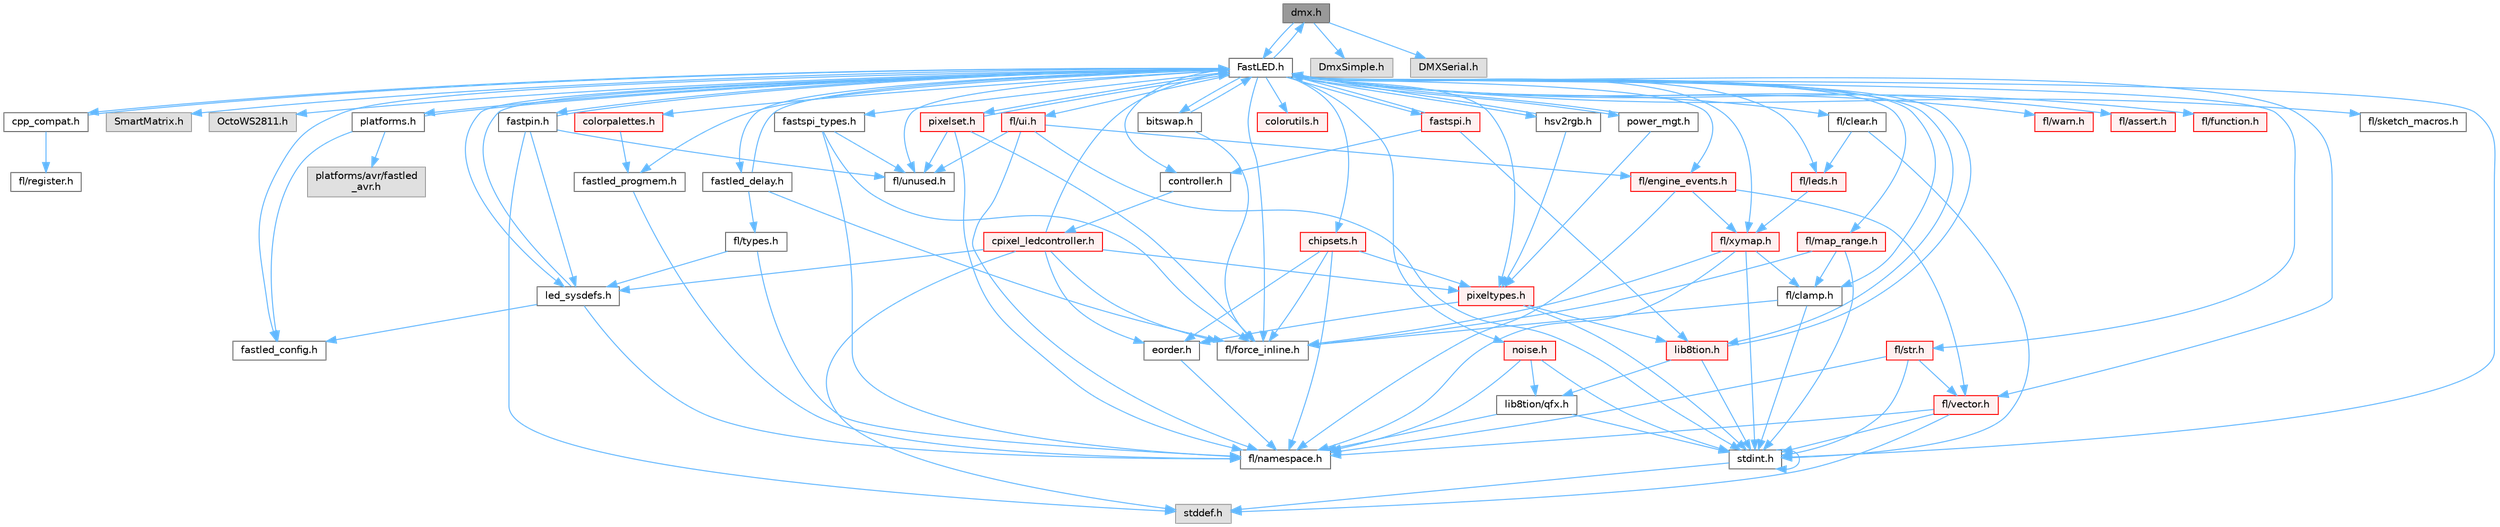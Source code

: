 digraph "dmx.h"
{
 // INTERACTIVE_SVG=YES
 // LATEX_PDF_SIZE
  bgcolor="transparent";
  edge [fontname=Helvetica,fontsize=10,labelfontname=Helvetica,labelfontsize=10];
  node [fontname=Helvetica,fontsize=10,shape=box,height=0.2,width=0.4];
  Node1 [id="Node000001",label="dmx.h",height=0.2,width=0.4,color="gray40", fillcolor="grey60", style="filled", fontcolor="black",tooltip="Defines the DMX512-based LED controllers."];
  Node1 -> Node2 [id="edge1_Node000001_Node000002",color="steelblue1",style="solid",tooltip=" "];
  Node2 [id="Node000002",label="FastLED.h",height=0.2,width=0.4,color="grey40", fillcolor="white", style="filled",URL="$db/d97/_fast_l_e_d_8h.html",tooltip="central include file for FastLED, defines the CFastLED class/object"];
  Node2 -> Node3 [id="edge2_Node000002_Node000003",color="steelblue1",style="solid",tooltip=" "];
  Node3 [id="Node000003",label="stdint.h",height=0.2,width=0.4,color="grey40", fillcolor="white", style="filled",URL="$df/dd8/stdint_8h.html",tooltip=" "];
  Node3 -> Node4 [id="edge3_Node000003_Node000004",color="steelblue1",style="solid",tooltip=" "];
  Node4 [id="Node000004",label="stddef.h",height=0.2,width=0.4,color="grey60", fillcolor="#E0E0E0", style="filled",tooltip=" "];
  Node3 -> Node3 [id="edge4_Node000003_Node000003",color="steelblue1",style="solid",tooltip=" "];
  Node2 -> Node5 [id="edge5_Node000002_Node000005",color="steelblue1",style="solid",tooltip=" "];
  Node5 [id="Node000005",label="SmartMatrix.h",height=0.2,width=0.4,color="grey60", fillcolor="#E0E0E0", style="filled",tooltip=" "];
  Node2 -> Node6 [id="edge6_Node000002_Node000006",color="steelblue1",style="solid",tooltip=" "];
  Node6 [id="Node000006",label="OctoWS2811.h",height=0.2,width=0.4,color="grey60", fillcolor="#E0E0E0", style="filled",tooltip=" "];
  Node2 -> Node7 [id="edge7_Node000002_Node000007",color="steelblue1",style="solid",tooltip=" "];
  Node7 [id="Node000007",label="fl/force_inline.h",height=0.2,width=0.4,color="grey40", fillcolor="white", style="filled",URL="$d4/d64/force__inline_8h.html",tooltip=" "];
  Node2 -> Node8 [id="edge8_Node000002_Node000008",color="steelblue1",style="solid",tooltip=" "];
  Node8 [id="Node000008",label="cpp_compat.h",height=0.2,width=0.4,color="grey40", fillcolor="white", style="filled",URL="$d9/d13/cpp__compat_8h.html",tooltip="Compatibility functions based on C++ version."];
  Node8 -> Node2 [id="edge9_Node000008_Node000002",color="steelblue1",style="solid",tooltip=" "];
  Node8 -> Node9 [id="edge10_Node000008_Node000009",color="steelblue1",style="solid",tooltip=" "];
  Node9 [id="Node000009",label="fl/register.h",height=0.2,width=0.4,color="grey40", fillcolor="white", style="filled",URL="$df/d80/register_8h.html",tooltip=" "];
  Node2 -> Node10 [id="edge11_Node000002_Node000010",color="steelblue1",style="solid",tooltip=" "];
  Node10 [id="Node000010",label="fastled_config.h",height=0.2,width=0.4,color="grey40", fillcolor="white", style="filled",URL="$d5/d11/fastled__config_8h.html",tooltip="Contains definitions that can be used to configure FastLED at compile time."];
  Node2 -> Node11 [id="edge12_Node000002_Node000011",color="steelblue1",style="solid",tooltip=" "];
  Node11 [id="Node000011",label="led_sysdefs.h",height=0.2,width=0.4,color="grey40", fillcolor="white", style="filled",URL="$d9/d3e/led__sysdefs_8h.html",tooltip="Determines which platform system definitions to include."];
  Node11 -> Node2 [id="edge13_Node000011_Node000002",color="steelblue1",style="solid",tooltip=" "];
  Node11 -> Node10 [id="edge14_Node000011_Node000010",color="steelblue1",style="solid",tooltip=" "];
  Node11 -> Node12 [id="edge15_Node000011_Node000012",color="steelblue1",style="solid",tooltip=" "];
  Node12 [id="Node000012",label="fl/namespace.h",height=0.2,width=0.4,color="grey40", fillcolor="white", style="filled",URL="$df/d2a/namespace_8h.html",tooltip="Implements the FastLED namespace macros."];
  Node2 -> Node13 [id="edge16_Node000002_Node000013",color="steelblue1",style="solid",tooltip=" "];
  Node13 [id="Node000013",label="fastled_delay.h",height=0.2,width=0.4,color="grey40", fillcolor="white", style="filled",URL="$d0/da8/fastled__delay_8h.html",tooltip="Utility functions and classes for managing delay cycles."];
  Node13 -> Node2 [id="edge17_Node000013_Node000002",color="steelblue1",style="solid",tooltip=" "];
  Node13 -> Node14 [id="edge18_Node000013_Node000014",color="steelblue1",style="solid",tooltip=" "];
  Node14 [id="Node000014",label="fl/types.h",height=0.2,width=0.4,color="grey40", fillcolor="white", style="filled",URL="$d7/da1/fl_2types_8h.html",tooltip=" "];
  Node14 -> Node12 [id="edge19_Node000014_Node000012",color="steelblue1",style="solid",tooltip=" "];
  Node14 -> Node11 [id="edge20_Node000014_Node000011",color="steelblue1",style="solid",tooltip=" "];
  Node13 -> Node7 [id="edge21_Node000013_Node000007",color="steelblue1",style="solid",tooltip=" "];
  Node2 -> Node15 [id="edge22_Node000002_Node000015",color="steelblue1",style="solid",tooltip=" "];
  Node15 [id="Node000015",label="bitswap.h",height=0.2,width=0.4,color="grey40", fillcolor="white", style="filled",URL="$de/ded/bitswap_8h.html",tooltip="Functions for doing a rotation of bits/bytes used by parallel output."];
  Node15 -> Node2 [id="edge23_Node000015_Node000002",color="steelblue1",style="solid",tooltip=" "];
  Node15 -> Node7 [id="edge24_Node000015_Node000007",color="steelblue1",style="solid",tooltip=" "];
  Node2 -> Node16 [id="edge25_Node000002_Node000016",color="steelblue1",style="solid",tooltip=" "];
  Node16 [id="Node000016",label="controller.h",height=0.2,width=0.4,color="grey40", fillcolor="white", style="filled",URL="$d2/dd9/controller_8h.html",tooltip="deprecated: base definitions used by led controllers for writing out led data"];
  Node16 -> Node17 [id="edge26_Node000016_Node000017",color="steelblue1",style="solid",tooltip=" "];
  Node17 [id="Node000017",label="cpixel_ledcontroller.h",height=0.2,width=0.4,color="red", fillcolor="#FFF0F0", style="filled",URL="$d9/d57/cpixel__ledcontroller_8h.html",tooltip="defines the templated version of the CLEDController class"];
  Node17 -> Node4 [id="edge27_Node000017_Node000004",color="steelblue1",style="solid",tooltip=" "];
  Node17 -> Node2 [id="edge28_Node000017_Node000002",color="steelblue1",style="solid",tooltip=" "];
  Node17 -> Node11 [id="edge29_Node000017_Node000011",color="steelblue1",style="solid",tooltip=" "];
  Node17 -> Node18 [id="edge30_Node000017_Node000018",color="steelblue1",style="solid",tooltip=" "];
  Node18 [id="Node000018",label="pixeltypes.h",height=0.2,width=0.4,color="red", fillcolor="#FFF0F0", style="filled",URL="$d2/dba/pixeltypes_8h.html",tooltip="Includes defintions for RGB and HSV pixels."];
  Node18 -> Node3 [id="edge31_Node000018_Node000003",color="steelblue1",style="solid",tooltip=" "];
  Node18 -> Node19 [id="edge32_Node000018_Node000019",color="steelblue1",style="solid",tooltip=" "];
  Node19 [id="Node000019",label="lib8tion.h",height=0.2,width=0.4,color="red", fillcolor="#FFF0F0", style="filled",URL="$df/da5/lib8tion_8h.html",tooltip="Fast, efficient 8-bit math functions specifically designed for high-performance LED programming."];
  Node19 -> Node2 [id="edge33_Node000019_Node000002",color="steelblue1",style="solid",tooltip=" "];
  Node19 -> Node3 [id="edge34_Node000019_Node000003",color="steelblue1",style="solid",tooltip=" "];
  Node19 -> Node22 [id="edge35_Node000019_Node000022",color="steelblue1",style="solid",tooltip=" "];
  Node22 [id="Node000022",label="lib8tion/qfx.h",height=0.2,width=0.4,color="grey40", fillcolor="white", style="filled",URL="$d2/d19/qfx_8h.html",tooltip=" "];
  Node22 -> Node3 [id="edge36_Node000022_Node000003",color="steelblue1",style="solid",tooltip=" "];
  Node22 -> Node12 [id="edge37_Node000022_Node000012",color="steelblue1",style="solid",tooltip=" "];
  Node18 -> Node51 [id="edge38_Node000018_Node000051",color="steelblue1",style="solid",tooltip=" "];
  Node51 [id="Node000051",label="eorder.h",height=0.2,width=0.4,color="grey40", fillcolor="white", style="filled",URL="$db/d07/eorder_8h.html",tooltip="Defines color channel ordering enumerations."];
  Node51 -> Node12 [id="edge39_Node000051_Node000012",color="steelblue1",style="solid",tooltip=" "];
  Node17 -> Node51 [id="edge40_Node000017_Node000051",color="steelblue1",style="solid",tooltip=" "];
  Node17 -> Node7 [id="edge41_Node000017_Node000007",color="steelblue1",style="solid",tooltip=" "];
  Node2 -> Node70 [id="edge42_Node000002_Node000070",color="steelblue1",style="solid",tooltip=" "];
  Node70 [id="Node000070",label="fastpin.h",height=0.2,width=0.4,color="grey40", fillcolor="white", style="filled",URL="$db/d65/fastpin_8h.html",tooltip="Class base definitions for defining fast pin access."];
  Node70 -> Node2 [id="edge43_Node000070_Node000002",color="steelblue1",style="solid",tooltip=" "];
  Node70 -> Node11 [id="edge44_Node000070_Node000011",color="steelblue1",style="solid",tooltip=" "];
  Node70 -> Node4 [id="edge45_Node000070_Node000004",color="steelblue1",style="solid",tooltip=" "];
  Node70 -> Node37 [id="edge46_Node000070_Node000037",color="steelblue1",style="solid",tooltip=" "];
  Node37 [id="Node000037",label="fl/unused.h",height=0.2,width=0.4,color="grey40", fillcolor="white", style="filled",URL="$d8/d4b/unused_8h.html",tooltip=" "];
  Node2 -> Node71 [id="edge47_Node000002_Node000071",color="steelblue1",style="solid",tooltip=" "];
  Node71 [id="Node000071",label="fastspi_types.h",height=0.2,width=0.4,color="grey40", fillcolor="white", style="filled",URL="$d2/ddb/fastspi__types_8h.html",tooltip="Data types and constants used by SPI interfaces."];
  Node71 -> Node7 [id="edge48_Node000071_Node000007",color="steelblue1",style="solid",tooltip=" "];
  Node71 -> Node12 [id="edge49_Node000071_Node000012",color="steelblue1",style="solid",tooltip=" "];
  Node71 -> Node37 [id="edge50_Node000071_Node000037",color="steelblue1",style="solid",tooltip=" "];
  Node2 -> Node1 [id="edge51_Node000002_Node000001",color="steelblue1",style="solid",tooltip=" "];
  Node2 -> Node72 [id="edge52_Node000002_Node000072",color="steelblue1",style="solid",tooltip=" "];
  Node72 [id="Node000072",label="platforms.h",height=0.2,width=0.4,color="grey40", fillcolor="white", style="filled",URL="$da/dc9/platforms_8h.html",tooltip="Determines which platforms headers to include."];
  Node72 -> Node2 [id="edge53_Node000072_Node000002",color="steelblue1",style="solid",tooltip=" "];
  Node72 -> Node10 [id="edge54_Node000072_Node000010",color="steelblue1",style="solid",tooltip=" "];
  Node72 -> Node73 [id="edge55_Node000072_Node000073",color="steelblue1",style="solid",tooltip=" "];
  Node73 [id="Node000073",label="platforms/avr/fastled\l_avr.h",height=0.2,width=0.4,color="grey60", fillcolor="#E0E0E0", style="filled",tooltip=" "];
  Node2 -> Node74 [id="edge56_Node000002_Node000074",color="steelblue1",style="solid",tooltip=" "];
  Node74 [id="Node000074",label="fastled_progmem.h",height=0.2,width=0.4,color="grey40", fillcolor="white", style="filled",URL="$df/dab/fastled__progmem_8h.html",tooltip="Wrapper definitions to allow seamless use of PROGMEM in environments that have it."];
  Node74 -> Node12 [id="edge57_Node000074_Node000012",color="steelblue1",style="solid",tooltip=" "];
  Node2 -> Node19 [id="edge58_Node000002_Node000019",color="steelblue1",style="solid",tooltip=" "];
  Node2 -> Node18 [id="edge59_Node000002_Node000018",color="steelblue1",style="solid",tooltip=" "];
  Node2 -> Node75 [id="edge60_Node000002_Node000075",color="steelblue1",style="solid",tooltip=" "];
  Node75 [id="Node000075",label="hsv2rgb.h",height=0.2,width=0.4,color="grey40", fillcolor="white", style="filled",URL="$de/d9a/hsv2rgb_8h.html",tooltip="Functions to convert from the HSV colorspace to the RGB colorspace."];
  Node75 -> Node2 [id="edge61_Node000075_Node000002",color="steelblue1",style="solid",tooltip=" "];
  Node75 -> Node18 [id="edge62_Node000075_Node000018",color="steelblue1",style="solid",tooltip=" "];
  Node2 -> Node76 [id="edge63_Node000002_Node000076",color="steelblue1",style="solid",tooltip=" "];
  Node76 [id="Node000076",label="colorutils.h",height=0.2,width=0.4,color="red", fillcolor="#FFF0F0", style="filled",URL="$d1/dfb/colorutils_8h.html",tooltip=" "];
  Node2 -> Node81 [id="edge64_Node000002_Node000081",color="steelblue1",style="solid",tooltip=" "];
  Node81 [id="Node000081",label="pixelset.h",height=0.2,width=0.4,color="red", fillcolor="#FFF0F0", style="filled",URL="$d4/d46/pixelset_8h.html",tooltip="Declares classes for managing logical groups of LEDs."];
  Node81 -> Node7 [id="edge65_Node000081_Node000007",color="steelblue1",style="solid",tooltip=" "];
  Node81 -> Node12 [id="edge66_Node000081_Node000012",color="steelblue1",style="solid",tooltip=" "];
  Node81 -> Node37 [id="edge67_Node000081_Node000037",color="steelblue1",style="solid",tooltip=" "];
  Node81 -> Node2 [id="edge68_Node000081_Node000002",color="steelblue1",style="solid",tooltip=" "];
  Node2 -> Node82 [id="edge69_Node000002_Node000082",color="steelblue1",style="solid",tooltip=" "];
  Node82 [id="Node000082",label="colorpalettes.h",height=0.2,width=0.4,color="red", fillcolor="#FFF0F0", style="filled",URL="$dc/dcc/colorpalettes_8h.html",tooltip="Declarations for the predefined color palettes supplied by FastLED."];
  Node82 -> Node74 [id="edge70_Node000082_Node000074",color="steelblue1",style="solid",tooltip=" "];
  Node2 -> Node83 [id="edge71_Node000002_Node000083",color="steelblue1",style="solid",tooltip=" "];
  Node83 [id="Node000083",label="noise.h",height=0.2,width=0.4,color="red", fillcolor="#FFF0F0", style="filled",URL="$d1/d31/noise_8h.html",tooltip="Functions to generate and fill arrays with noise."];
  Node83 -> Node3 [id="edge72_Node000083_Node000003",color="steelblue1",style="solid",tooltip=" "];
  Node83 -> Node12 [id="edge73_Node000083_Node000012",color="steelblue1",style="solid",tooltip=" "];
  Node83 -> Node22 [id="edge74_Node000083_Node000022",color="steelblue1",style="solid",tooltip=" "];
  Node2 -> Node84 [id="edge75_Node000002_Node000084",color="steelblue1",style="solid",tooltip=" "];
  Node84 [id="Node000084",label="power_mgt.h",height=0.2,width=0.4,color="grey40", fillcolor="white", style="filled",URL="$dc/d5b/power__mgt_8h.html",tooltip="Functions to limit the power used by FastLED."];
  Node84 -> Node2 [id="edge76_Node000084_Node000002",color="steelblue1",style="solid",tooltip=" "];
  Node84 -> Node18 [id="edge77_Node000084_Node000018",color="steelblue1",style="solid",tooltip=" "];
  Node2 -> Node85 [id="edge78_Node000002_Node000085",color="steelblue1",style="solid",tooltip=" "];
  Node85 [id="Node000085",label="fastspi.h",height=0.2,width=0.4,color="red", fillcolor="#FFF0F0", style="filled",URL="$d6/ddc/fastspi_8h.html",tooltip="Serial peripheral interface (SPI) definitions per platform."];
  Node85 -> Node2 [id="edge79_Node000085_Node000002",color="steelblue1",style="solid",tooltip=" "];
  Node85 -> Node16 [id="edge80_Node000085_Node000016",color="steelblue1",style="solid",tooltip=" "];
  Node85 -> Node19 [id="edge81_Node000085_Node000019",color="steelblue1",style="solid",tooltip=" "];
  Node2 -> Node87 [id="edge82_Node000002_Node000087",color="steelblue1",style="solid",tooltip=" "];
  Node87 [id="Node000087",label="chipsets.h",height=0.2,width=0.4,color="red", fillcolor="#FFF0F0", style="filled",URL="$db/d66/chipsets_8h.html",tooltip="Contains the bulk of the definitions for the various LED chipsets supported."];
  Node87 -> Node18 [id="edge83_Node000087_Node000018",color="steelblue1",style="solid",tooltip=" "];
  Node87 -> Node7 [id="edge84_Node000087_Node000007",color="steelblue1",style="solid",tooltip=" "];
  Node87 -> Node51 [id="edge85_Node000087_Node000051",color="steelblue1",style="solid",tooltip=" "];
  Node87 -> Node12 [id="edge86_Node000087_Node000012",color="steelblue1",style="solid",tooltip=" "];
  Node2 -> Node59 [id="edge87_Node000002_Node000059",color="steelblue1",style="solid",tooltip=" "];
  Node59 [id="Node000059",label="fl/engine_events.h",height=0.2,width=0.4,color="red", fillcolor="#FFF0F0", style="filled",URL="$db/dc0/engine__events_8h.html",tooltip=" "];
  Node59 -> Node12 [id="edge88_Node000059_Node000012",color="steelblue1",style="solid",tooltip=" "];
  Node59 -> Node40 [id="edge89_Node000059_Node000040",color="steelblue1",style="solid",tooltip=" "];
  Node40 [id="Node000040",label="fl/vector.h",height=0.2,width=0.4,color="red", fillcolor="#FFF0F0", style="filled",URL="$d6/d68/vector_8h.html",tooltip=" "];
  Node40 -> Node4 [id="edge90_Node000040_Node000004",color="steelblue1",style="solid",tooltip=" "];
  Node40 -> Node3 [id="edge91_Node000040_Node000003",color="steelblue1",style="solid",tooltip=" "];
  Node40 -> Node12 [id="edge92_Node000040_Node000012",color="steelblue1",style="solid",tooltip=" "];
  Node59 -> Node67 [id="edge93_Node000059_Node000067",color="steelblue1",style="solid",tooltip=" "];
  Node67 [id="Node000067",label="fl/xymap.h",height=0.2,width=0.4,color="red", fillcolor="#FFF0F0", style="filled",URL="$da/d61/xymap_8h.html",tooltip=" "];
  Node67 -> Node3 [id="edge94_Node000067_Node000003",color="steelblue1",style="solid",tooltip=" "];
  Node67 -> Node28 [id="edge95_Node000067_Node000028",color="steelblue1",style="solid",tooltip=" "];
  Node28 [id="Node000028",label="fl/clamp.h",height=0.2,width=0.4,color="grey40", fillcolor="white", style="filled",URL="$d6/dd3/clamp_8h.html",tooltip=" "];
  Node28 -> Node3 [id="edge96_Node000028_Node000003",color="steelblue1",style="solid",tooltip=" "];
  Node28 -> Node7 [id="edge97_Node000028_Node000007",color="steelblue1",style="solid",tooltip=" "];
  Node67 -> Node7 [id="edge98_Node000067_Node000007",color="steelblue1",style="solid",tooltip=" "];
  Node67 -> Node12 [id="edge99_Node000067_Node000012",color="steelblue1",style="solid",tooltip=" "];
  Node2 -> Node88 [id="edge100_Node000002_Node000088",color="steelblue1",style="solid",tooltip=" "];
  Node88 [id="Node000088",label="fl/leds.h",height=0.2,width=0.4,color="red", fillcolor="#FFF0F0", style="filled",URL="$da/d78/leds_8h.html",tooltip=" "];
  Node88 -> Node67 [id="edge101_Node000088_Node000067",color="steelblue1",style="solid",tooltip=" "];
  Node2 -> Node25 [id="edge102_Node000002_Node000025",color="steelblue1",style="solid",tooltip=" "];
  Node25 [id="Node000025",label="fl/str.h",height=0.2,width=0.4,color="red", fillcolor="#FFF0F0", style="filled",URL="$d1/d93/str_8h.html",tooltip=" "];
  Node25 -> Node3 [id="edge103_Node000025_Node000003",color="steelblue1",style="solid",tooltip=" "];
  Node25 -> Node12 [id="edge104_Node000025_Node000012",color="steelblue1",style="solid",tooltip=" "];
  Node25 -> Node40 [id="edge105_Node000025_Node000040",color="steelblue1",style="solid",tooltip=" "];
  Node2 -> Node67 [id="edge106_Node000002_Node000067",color="steelblue1",style="solid",tooltip=" "];
  Node2 -> Node28 [id="edge107_Node000002_Node000028",color="steelblue1",style="solid",tooltip=" "];
  Node2 -> Node29 [id="edge108_Node000002_Node000029",color="steelblue1",style="solid",tooltip=" "];
  Node29 [id="Node000029",label="fl/map_range.h",height=0.2,width=0.4,color="red", fillcolor="#FFF0F0", style="filled",URL="$d1/d47/map__range_8h.html",tooltip=" "];
  Node29 -> Node3 [id="edge109_Node000029_Node000003",color="steelblue1",style="solid",tooltip=" "];
  Node29 -> Node28 [id="edge110_Node000029_Node000028",color="steelblue1",style="solid",tooltip=" "];
  Node29 -> Node7 [id="edge111_Node000029_Node000007",color="steelblue1",style="solid",tooltip=" "];
  Node2 -> Node89 [id="edge112_Node000002_Node000089",color="steelblue1",style="solid",tooltip=" "];
  Node89 [id="Node000089",label="fl/warn.h",height=0.2,width=0.4,color="red", fillcolor="#FFF0F0", style="filled",URL="$de/d77/warn_8h.html",tooltip=" "];
  Node2 -> Node63 [id="edge113_Node000002_Node000063",color="steelblue1",style="solid",tooltip=" "];
  Node63 [id="Node000063",label="fl/assert.h",height=0.2,width=0.4,color="red", fillcolor="#FFF0F0", style="filled",URL="$dc/da7/assert_8h.html",tooltip=" "];
  Node2 -> Node37 [id="edge114_Node000002_Node000037",color="steelblue1",style="solid",tooltip=" "];
  Node2 -> Node40 [id="edge115_Node000002_Node000040",color="steelblue1",style="solid",tooltip=" "];
  Node2 -> Node92 [id="edge116_Node000002_Node000092",color="steelblue1",style="solid",tooltip=" "];
  Node92 [id="Node000092",label="fl/function.h",height=0.2,width=0.4,color="red", fillcolor="#FFF0F0", style="filled",URL="$dd/d67/function_8h.html",tooltip=" "];
  Node2 -> Node93 [id="edge117_Node000002_Node000093",color="steelblue1",style="solid",tooltip=" "];
  Node93 [id="Node000093",label="fl/clear.h",height=0.2,width=0.4,color="grey40", fillcolor="white", style="filled",URL="$df/db0/clear_8h.html",tooltip=" "];
  Node93 -> Node88 [id="edge118_Node000093_Node000088",color="steelblue1",style="solid",tooltip=" "];
  Node93 -> Node3 [id="edge119_Node000093_Node000003",color="steelblue1",style="solid",tooltip=" "];
  Node2 -> Node94 [id="edge120_Node000002_Node000094",color="steelblue1",style="solid",tooltip=" "];
  Node94 [id="Node000094",label="fl/ui.h",height=0.2,width=0.4,color="red", fillcolor="#FFF0F0", style="filled",URL="$d9/d3b/ui_8h.html",tooltip=" "];
  Node94 -> Node3 [id="edge121_Node000094_Node000003",color="steelblue1",style="solid",tooltip=" "];
  Node94 -> Node59 [id="edge122_Node000094_Node000059",color="steelblue1",style="solid",tooltip=" "];
  Node94 -> Node12 [id="edge123_Node000094_Node000012",color="steelblue1",style="solid",tooltip=" "];
  Node94 -> Node37 [id="edge124_Node000094_Node000037",color="steelblue1",style="solid",tooltip=" "];
  Node2 -> Node103 [id="edge125_Node000002_Node000103",color="steelblue1",style="solid",tooltip=" "];
  Node103 [id="Node000103",label="fl/sketch_macros.h",height=0.2,width=0.4,color="grey40", fillcolor="white", style="filled",URL="$d1/dbc/sketch__macros_8h.html",tooltip=" "];
  Node1 -> Node104 [id="edge126_Node000001_Node000104",color="steelblue1",style="solid",tooltip=" "];
  Node104 [id="Node000104",label="DmxSimple.h",height=0.2,width=0.4,color="grey60", fillcolor="#E0E0E0", style="filled",tooltip=" "];
  Node1 -> Node105 [id="edge127_Node000001_Node000105",color="steelblue1",style="solid",tooltip=" "];
  Node105 [id="Node000105",label="DMXSerial.h",height=0.2,width=0.4,color="grey60", fillcolor="#E0E0E0", style="filled",tooltip=" "];
}
